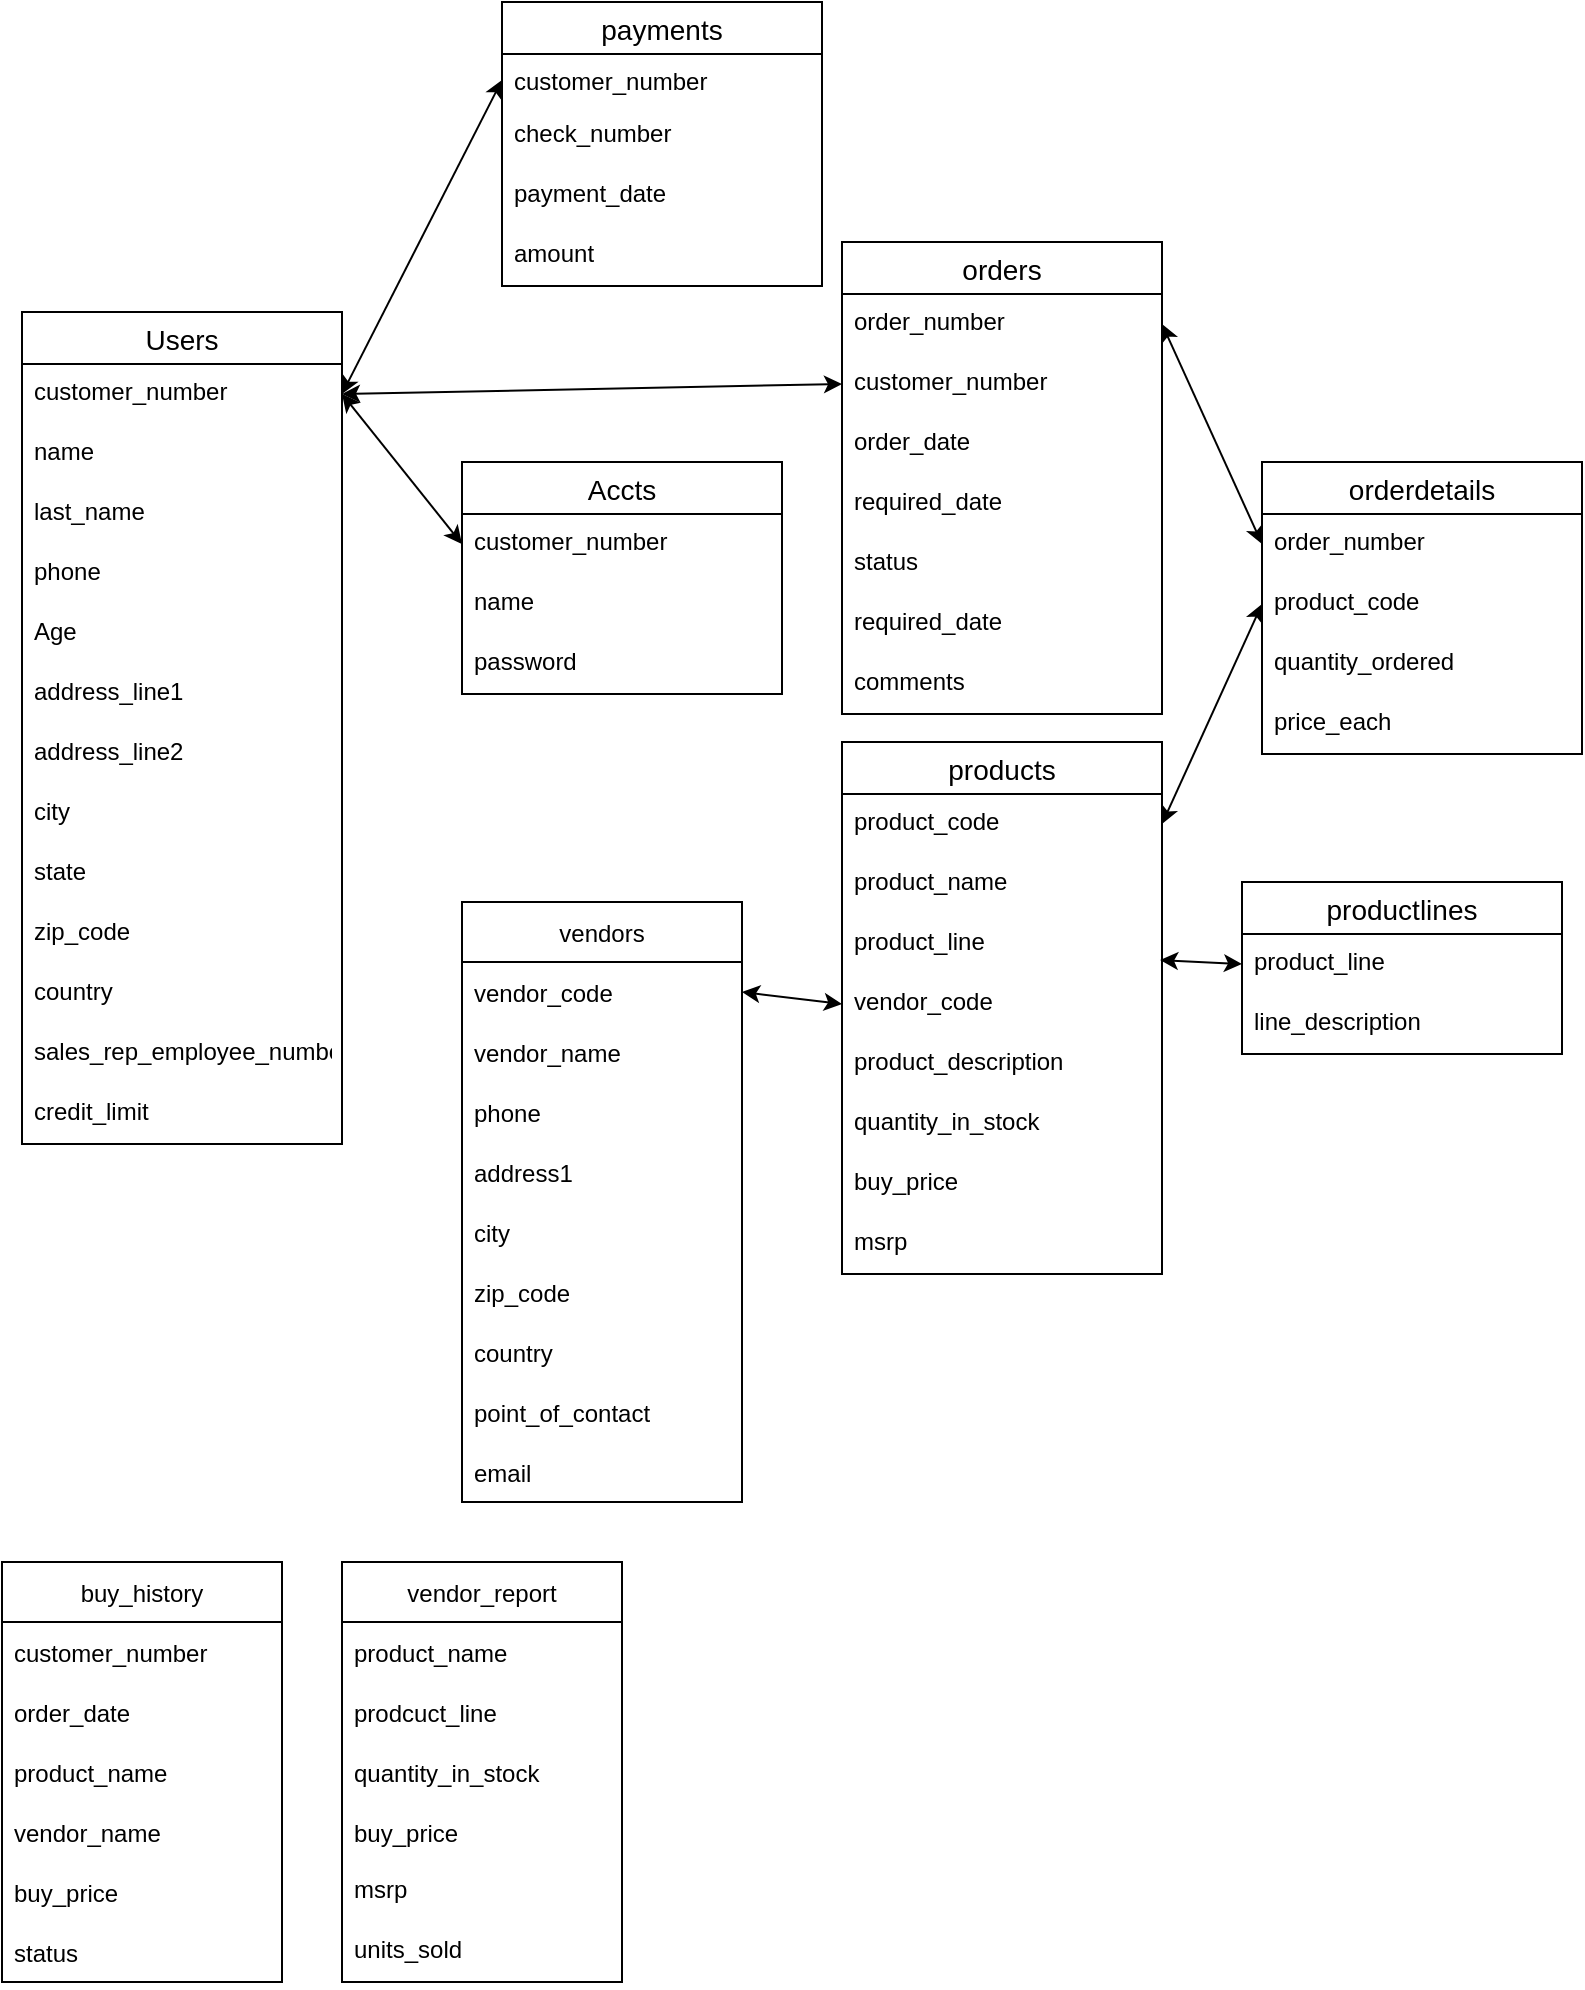 <mxfile version="17.2.1" type="github">
  <diagram id="ZhqZU5vrMb9bx7gD5x5g" name="Page-1">
    <mxGraphModel dx="1342" dy="612" grid="1" gridSize="10" guides="1" tooltips="1" connect="1" arrows="1" fold="1" page="1" pageScale="1" pageWidth="850" pageHeight="1100" math="0" shadow="0">
      <root>
        <mxCell id="0" />
        <mxCell id="1" parent="0" />
        <mxCell id="EW5LBITRxnvQ_Du6gGeP-14" value="Users" style="swimlane;fontStyle=0;childLayout=stackLayout;horizontal=1;startSize=26;horizontalStack=0;resizeParent=1;resizeParentMax=0;resizeLast=0;collapsible=1;marginBottom=0;align=center;fontSize=14;" parent="1" vertex="1">
          <mxGeometry x="50" y="255" width="160" height="416" as="geometry" />
        </mxCell>
        <mxCell id="EW5LBITRxnvQ_Du6gGeP-17" value="customer_number" style="text;strokeColor=none;fillColor=none;spacingLeft=4;spacingRight=4;overflow=hidden;rotatable=0;points=[[0,0.5],[1,0.5]];portConstraint=eastwest;fontSize=12;" parent="EW5LBITRxnvQ_Du6gGeP-14" vertex="1">
          <mxGeometry y="26" width="160" height="30" as="geometry" />
        </mxCell>
        <mxCell id="EW5LBITRxnvQ_Du6gGeP-15" value="name" style="text;strokeColor=none;fillColor=none;spacingLeft=4;spacingRight=4;overflow=hidden;rotatable=0;points=[[0,0.5],[1,0.5]];portConstraint=eastwest;fontSize=12;" parent="EW5LBITRxnvQ_Du6gGeP-14" vertex="1">
          <mxGeometry y="56" width="160" height="30" as="geometry" />
        </mxCell>
        <mxCell id="EW5LBITRxnvQ_Du6gGeP-16" value="last_name" style="text;strokeColor=none;fillColor=none;spacingLeft=4;spacingRight=4;overflow=hidden;rotatable=0;points=[[0,0.5],[1,0.5]];portConstraint=eastwest;fontSize=12;" parent="EW5LBITRxnvQ_Du6gGeP-14" vertex="1">
          <mxGeometry y="86" width="160" height="30" as="geometry" />
        </mxCell>
        <mxCell id="EW5LBITRxnvQ_Du6gGeP-18" value="phone" style="text;strokeColor=none;fillColor=none;spacingLeft=4;spacingRight=4;overflow=hidden;rotatable=0;points=[[0,0.5],[1,0.5]];portConstraint=eastwest;fontSize=12;" parent="EW5LBITRxnvQ_Du6gGeP-14" vertex="1">
          <mxGeometry y="116" width="160" height="30" as="geometry" />
        </mxCell>
        <mxCell id="EW5LBITRxnvQ_Du6gGeP-62" value="Age" style="text;strokeColor=none;fillColor=none;spacingLeft=4;spacingRight=4;overflow=hidden;rotatable=0;points=[[0,0.5],[1,0.5]];portConstraint=eastwest;fontSize=12;" parent="EW5LBITRxnvQ_Du6gGeP-14" vertex="1">
          <mxGeometry y="146" width="160" height="30" as="geometry" />
        </mxCell>
        <mxCell id="EW5LBITRxnvQ_Du6gGeP-65" value="address_line1" style="text;strokeColor=none;fillColor=none;spacingLeft=4;spacingRight=4;overflow=hidden;rotatable=0;points=[[0,0.5],[1,0.5]];portConstraint=eastwest;fontSize=12;" parent="EW5LBITRxnvQ_Du6gGeP-14" vertex="1">
          <mxGeometry y="176" width="160" height="30" as="geometry" />
        </mxCell>
        <mxCell id="EW5LBITRxnvQ_Du6gGeP-66" value="address_line2" style="text;strokeColor=none;fillColor=none;spacingLeft=4;spacingRight=4;overflow=hidden;rotatable=0;points=[[0,0.5],[1,0.5]];portConstraint=eastwest;fontSize=12;" parent="EW5LBITRxnvQ_Du6gGeP-14" vertex="1">
          <mxGeometry y="206" width="160" height="30" as="geometry" />
        </mxCell>
        <mxCell id="EW5LBITRxnvQ_Du6gGeP-63" value="city" style="text;strokeColor=none;fillColor=none;spacingLeft=4;spacingRight=4;overflow=hidden;rotatable=0;points=[[0,0.5],[1,0.5]];portConstraint=eastwest;fontSize=12;" parent="EW5LBITRxnvQ_Du6gGeP-14" vertex="1">
          <mxGeometry y="236" width="160" height="30" as="geometry" />
        </mxCell>
        <mxCell id="EW5LBITRxnvQ_Du6gGeP-64" value="state" style="text;strokeColor=none;fillColor=none;spacingLeft=4;spacingRight=4;overflow=hidden;rotatable=0;points=[[0,0.5],[1,0.5]];portConstraint=eastwest;fontSize=12;" parent="EW5LBITRxnvQ_Du6gGeP-14" vertex="1">
          <mxGeometry y="266" width="160" height="30" as="geometry" />
        </mxCell>
        <mxCell id="EW5LBITRxnvQ_Du6gGeP-24" value="zip_code" style="text;strokeColor=none;fillColor=none;spacingLeft=4;spacingRight=4;overflow=hidden;rotatable=0;points=[[0,0.5],[1,0.5]];portConstraint=eastwest;fontSize=12;" parent="EW5LBITRxnvQ_Du6gGeP-14" vertex="1">
          <mxGeometry y="296" width="160" height="30" as="geometry" />
        </mxCell>
        <mxCell id="EW5LBITRxnvQ_Du6gGeP-67" value="country" style="text;strokeColor=none;fillColor=none;spacingLeft=4;spacingRight=4;overflow=hidden;rotatable=0;points=[[0,0.5],[1,0.5]];portConstraint=eastwest;fontSize=12;" parent="EW5LBITRxnvQ_Du6gGeP-14" vertex="1">
          <mxGeometry y="326" width="160" height="30" as="geometry" />
        </mxCell>
        <mxCell id="EW5LBITRxnvQ_Du6gGeP-68" value="sales_rep_employee_number" style="text;strokeColor=none;fillColor=none;spacingLeft=4;spacingRight=4;overflow=hidden;rotatable=0;points=[[0,0.5],[1,0.5]];portConstraint=eastwest;fontSize=12;" parent="EW5LBITRxnvQ_Du6gGeP-14" vertex="1">
          <mxGeometry y="356" width="160" height="30" as="geometry" />
        </mxCell>
        <mxCell id="EW5LBITRxnvQ_Du6gGeP-69" value="credit_limit" style="text;strokeColor=none;fillColor=none;spacingLeft=4;spacingRight=4;overflow=hidden;rotatable=0;points=[[0,0.5],[1,0.5]];portConstraint=eastwest;fontSize=12;" parent="EW5LBITRxnvQ_Du6gGeP-14" vertex="1">
          <mxGeometry y="386" width="160" height="30" as="geometry" />
        </mxCell>
        <mxCell id="EW5LBITRxnvQ_Du6gGeP-25" value="Accts" style="swimlane;fontStyle=0;childLayout=stackLayout;horizontal=1;startSize=26;horizontalStack=0;resizeParent=1;resizeParentMax=0;resizeLast=0;collapsible=1;marginBottom=0;align=center;fontSize=14;" parent="1" vertex="1">
          <mxGeometry x="270" y="330" width="160" height="116" as="geometry" />
        </mxCell>
        <mxCell id="EW5LBITRxnvQ_Du6gGeP-26" value="customer_number" style="text;strokeColor=none;fillColor=none;spacingLeft=4;spacingRight=4;overflow=hidden;rotatable=0;points=[[0,0.5],[1,0.5]];portConstraint=eastwest;fontSize=12;" parent="EW5LBITRxnvQ_Du6gGeP-25" vertex="1">
          <mxGeometry y="26" width="160" height="30" as="geometry" />
        </mxCell>
        <mxCell id="EW5LBITRxnvQ_Du6gGeP-27" value="name" style="text;strokeColor=none;fillColor=none;spacingLeft=4;spacingRight=4;overflow=hidden;rotatable=0;points=[[0,0.5],[1,0.5]];portConstraint=eastwest;fontSize=12;" parent="EW5LBITRxnvQ_Du6gGeP-25" vertex="1">
          <mxGeometry y="56" width="160" height="30" as="geometry" />
        </mxCell>
        <mxCell id="EW5LBITRxnvQ_Du6gGeP-28" value="password" style="text;strokeColor=none;fillColor=none;spacingLeft=4;spacingRight=4;overflow=hidden;rotatable=0;points=[[0,0.5],[1,0.5]];portConstraint=eastwest;fontSize=12;" parent="EW5LBITRxnvQ_Du6gGeP-25" vertex="1">
          <mxGeometry y="86" width="160" height="30" as="geometry" />
        </mxCell>
        <mxCell id="EW5LBITRxnvQ_Du6gGeP-29" value="products" style="swimlane;fontStyle=0;childLayout=stackLayout;horizontal=1;startSize=26;horizontalStack=0;resizeParent=1;resizeParentMax=0;resizeLast=0;collapsible=1;marginBottom=0;align=center;fontSize=14;" parent="1" vertex="1">
          <mxGeometry x="460" y="470" width="160" height="266" as="geometry" />
        </mxCell>
        <mxCell id="EW5LBITRxnvQ_Du6gGeP-30" value="product_code" style="text;strokeColor=none;fillColor=none;spacingLeft=4;spacingRight=4;overflow=hidden;rotatable=0;points=[[0,0.5],[1,0.5]];portConstraint=eastwest;fontSize=12;" parent="EW5LBITRxnvQ_Du6gGeP-29" vertex="1">
          <mxGeometry y="26" width="160" height="30" as="geometry" />
        </mxCell>
        <mxCell id="EW5LBITRxnvQ_Du6gGeP-31" value="product_name" style="text;strokeColor=none;fillColor=none;spacingLeft=4;spacingRight=4;overflow=hidden;rotatable=0;points=[[0,0.5],[1,0.5]];portConstraint=eastwest;fontSize=12;" parent="EW5LBITRxnvQ_Du6gGeP-29" vertex="1">
          <mxGeometry y="56" width="160" height="30" as="geometry" />
        </mxCell>
        <mxCell id="EW5LBITRxnvQ_Du6gGeP-33" value="product_line" style="text;strokeColor=none;fillColor=none;spacingLeft=4;spacingRight=4;overflow=hidden;rotatable=0;points=[[0,0.5],[1,0.5]];portConstraint=eastwest;fontSize=12;" parent="EW5LBITRxnvQ_Du6gGeP-29" vertex="1">
          <mxGeometry y="86" width="160" height="30" as="geometry" />
        </mxCell>
        <mxCell id="EW5LBITRxnvQ_Du6gGeP-34" value="vendor_code" style="text;strokeColor=none;fillColor=none;spacingLeft=4;spacingRight=4;overflow=hidden;rotatable=0;points=[[0,0.5],[1,0.5]];portConstraint=eastwest;fontSize=12;" parent="EW5LBITRxnvQ_Du6gGeP-29" vertex="1">
          <mxGeometry y="116" width="160" height="30" as="geometry" />
        </mxCell>
        <mxCell id="EW5LBITRxnvQ_Du6gGeP-37" value="product_description" style="text;strokeColor=none;fillColor=none;spacingLeft=4;spacingRight=4;overflow=hidden;rotatable=0;points=[[0,0.5],[1,0.5]];portConstraint=eastwest;fontSize=12;" parent="EW5LBITRxnvQ_Du6gGeP-29" vertex="1">
          <mxGeometry y="146" width="160" height="30" as="geometry" />
        </mxCell>
        <mxCell id="EW5LBITRxnvQ_Du6gGeP-36" value="quantity_in_stock" style="text;strokeColor=none;fillColor=none;spacingLeft=4;spacingRight=4;overflow=hidden;rotatable=0;points=[[0,0.5],[1,0.5]];portConstraint=eastwest;fontSize=12;" parent="EW5LBITRxnvQ_Du6gGeP-29" vertex="1">
          <mxGeometry y="176" width="160" height="30" as="geometry" />
        </mxCell>
        <mxCell id="EW5LBITRxnvQ_Du6gGeP-35" value="buy_price" style="text;strokeColor=none;fillColor=none;spacingLeft=4;spacingRight=4;overflow=hidden;rotatable=0;points=[[0,0.5],[1,0.5]];portConstraint=eastwest;fontSize=12;" parent="EW5LBITRxnvQ_Du6gGeP-29" vertex="1">
          <mxGeometry y="206" width="160" height="30" as="geometry" />
        </mxCell>
        <mxCell id="EW5LBITRxnvQ_Du6gGeP-32" value="msrp" style="text;strokeColor=none;fillColor=none;spacingLeft=4;spacingRight=4;overflow=hidden;rotatable=0;points=[[0,0.5],[1,0.5]];portConstraint=eastwest;fontSize=12;" parent="EW5LBITRxnvQ_Du6gGeP-29" vertex="1">
          <mxGeometry y="236" width="160" height="30" as="geometry" />
        </mxCell>
        <mxCell id="EW5LBITRxnvQ_Du6gGeP-38" value="productlines" style="swimlane;fontStyle=0;childLayout=stackLayout;horizontal=1;startSize=26;horizontalStack=0;resizeParent=1;resizeParentMax=0;resizeLast=0;collapsible=1;marginBottom=0;align=center;fontSize=14;" parent="1" vertex="1">
          <mxGeometry x="660" y="540" width="160" height="86" as="geometry" />
        </mxCell>
        <mxCell id="EW5LBITRxnvQ_Du6gGeP-39" value="product_line" style="text;strokeColor=none;fillColor=none;spacingLeft=4;spacingRight=4;overflow=hidden;rotatable=0;points=[[0,0.5],[1,0.5]];portConstraint=eastwest;fontSize=12;" parent="EW5LBITRxnvQ_Du6gGeP-38" vertex="1">
          <mxGeometry y="26" width="160" height="30" as="geometry" />
        </mxCell>
        <mxCell id="EW5LBITRxnvQ_Du6gGeP-40" value="line_description" style="text;strokeColor=none;fillColor=none;spacingLeft=4;spacingRight=4;overflow=hidden;rotatable=0;points=[[0,0.5],[1,0.5]];portConstraint=eastwest;fontSize=12;" parent="EW5LBITRxnvQ_Du6gGeP-38" vertex="1">
          <mxGeometry y="56" width="160" height="30" as="geometry" />
        </mxCell>
        <mxCell id="EW5LBITRxnvQ_Du6gGeP-43" value="orders" style="swimlane;fontStyle=0;childLayout=stackLayout;horizontal=1;startSize=26;horizontalStack=0;resizeParent=1;resizeParentMax=0;resizeLast=0;collapsible=1;marginBottom=0;align=center;fontSize=14;" parent="1" vertex="1">
          <mxGeometry x="460" y="220" width="160" height="236" as="geometry" />
        </mxCell>
        <mxCell id="EW5LBITRxnvQ_Du6gGeP-44" value="order_number" style="text;strokeColor=none;fillColor=none;spacingLeft=4;spacingRight=4;overflow=hidden;rotatable=0;points=[[0,0.5],[1,0.5]];portConstraint=eastwest;fontSize=12;" parent="EW5LBITRxnvQ_Du6gGeP-43" vertex="1">
          <mxGeometry y="26" width="160" height="30" as="geometry" />
        </mxCell>
        <mxCell id="EW5LBITRxnvQ_Du6gGeP-48" value="customer_number" style="text;strokeColor=none;fillColor=none;spacingLeft=4;spacingRight=4;overflow=hidden;rotatable=0;points=[[0,0.5],[1,0.5]];portConstraint=eastwest;fontSize=12;" parent="EW5LBITRxnvQ_Du6gGeP-43" vertex="1">
          <mxGeometry y="56" width="160" height="30" as="geometry" />
        </mxCell>
        <mxCell id="EW5LBITRxnvQ_Du6gGeP-45" value="order_date" style="text;strokeColor=none;fillColor=none;spacingLeft=4;spacingRight=4;overflow=hidden;rotatable=0;points=[[0,0.5],[1,0.5]];portConstraint=eastwest;fontSize=12;" parent="EW5LBITRxnvQ_Du6gGeP-43" vertex="1">
          <mxGeometry y="86" width="160" height="30" as="geometry" />
        </mxCell>
        <mxCell id="EW5LBITRxnvQ_Du6gGeP-46" value="required_date" style="text;strokeColor=none;fillColor=none;spacingLeft=4;spacingRight=4;overflow=hidden;rotatable=0;points=[[0,0.5],[1,0.5]];portConstraint=eastwest;fontSize=12;" parent="EW5LBITRxnvQ_Du6gGeP-43" vertex="1">
          <mxGeometry y="116" width="160" height="30" as="geometry" />
        </mxCell>
        <mxCell id="EW5LBITRxnvQ_Du6gGeP-47" value="status" style="text;strokeColor=none;fillColor=none;spacingLeft=4;spacingRight=4;overflow=hidden;rotatable=0;points=[[0,0.5],[1,0.5]];portConstraint=eastwest;fontSize=12;" parent="EW5LBITRxnvQ_Du6gGeP-43" vertex="1">
          <mxGeometry y="146" width="160" height="30" as="geometry" />
        </mxCell>
        <mxCell id="EW5LBITRxnvQ_Du6gGeP-49" value="required_date" style="text;strokeColor=none;fillColor=none;spacingLeft=4;spacingRight=4;overflow=hidden;rotatable=0;points=[[0,0.5],[1,0.5]];portConstraint=eastwest;fontSize=12;" parent="EW5LBITRxnvQ_Du6gGeP-43" vertex="1">
          <mxGeometry y="176" width="160" height="30" as="geometry" />
        </mxCell>
        <mxCell id="EW5LBITRxnvQ_Du6gGeP-50" value="comments" style="text;strokeColor=none;fillColor=none;spacingLeft=4;spacingRight=4;overflow=hidden;rotatable=0;points=[[0,0.5],[1,0.5]];portConstraint=eastwest;fontSize=12;" parent="EW5LBITRxnvQ_Du6gGeP-43" vertex="1">
          <mxGeometry y="206" width="160" height="30" as="geometry" />
        </mxCell>
        <mxCell id="EW5LBITRxnvQ_Du6gGeP-51" value="orderdetails" style="swimlane;fontStyle=0;childLayout=stackLayout;horizontal=1;startSize=26;horizontalStack=0;resizeParent=1;resizeParentMax=0;resizeLast=0;collapsible=1;marginBottom=0;align=center;fontSize=14;" parent="1" vertex="1">
          <mxGeometry x="670" y="330" width="160" height="146" as="geometry" />
        </mxCell>
        <mxCell id="EW5LBITRxnvQ_Du6gGeP-52" value="order_number" style="text;strokeColor=none;fillColor=none;spacingLeft=4;spacingRight=4;overflow=hidden;rotatable=0;points=[[0,0.5],[1,0.5]];portConstraint=eastwest;fontSize=12;" parent="EW5LBITRxnvQ_Du6gGeP-51" vertex="1">
          <mxGeometry y="26" width="160" height="30" as="geometry" />
        </mxCell>
        <mxCell id="EW5LBITRxnvQ_Du6gGeP-53" value="product_code" style="text;strokeColor=none;fillColor=none;spacingLeft=4;spacingRight=4;overflow=hidden;rotatable=0;points=[[0,0.5],[1,0.5]];portConstraint=eastwest;fontSize=12;" parent="EW5LBITRxnvQ_Du6gGeP-51" vertex="1">
          <mxGeometry y="56" width="160" height="30" as="geometry" />
        </mxCell>
        <mxCell id="EW5LBITRxnvQ_Du6gGeP-55" value="quantity_ordered" style="text;strokeColor=none;fillColor=none;spacingLeft=4;spacingRight=4;overflow=hidden;rotatable=0;points=[[0,0.5],[1,0.5]];portConstraint=eastwest;fontSize=12;" parent="EW5LBITRxnvQ_Du6gGeP-51" vertex="1">
          <mxGeometry y="86" width="160" height="30" as="geometry" />
        </mxCell>
        <mxCell id="EW5LBITRxnvQ_Du6gGeP-54" value="price_each" style="text;strokeColor=none;fillColor=none;spacingLeft=4;spacingRight=4;overflow=hidden;rotatable=0;points=[[0,0.5],[1,0.5]];portConstraint=eastwest;fontSize=12;" parent="EW5LBITRxnvQ_Du6gGeP-51" vertex="1">
          <mxGeometry y="116" width="160" height="30" as="geometry" />
        </mxCell>
        <mxCell id="EW5LBITRxnvQ_Du6gGeP-57" value="payments" style="swimlane;fontStyle=0;childLayout=stackLayout;horizontal=1;startSize=26;horizontalStack=0;resizeParent=1;resizeParentMax=0;resizeLast=0;collapsible=1;marginBottom=0;align=center;fontSize=14;" parent="1" vertex="1">
          <mxGeometry x="290" y="100" width="160" height="142" as="geometry" />
        </mxCell>
        <mxCell id="EW5LBITRxnvQ_Du6gGeP-58" value="customer_number" style="text;strokeColor=none;fillColor=none;spacingLeft=4;spacingRight=4;overflow=hidden;rotatable=0;points=[[0,0.5],[1,0.5]];portConstraint=eastwest;fontSize=12;" parent="EW5LBITRxnvQ_Du6gGeP-57" vertex="1">
          <mxGeometry y="26" width="160" height="26" as="geometry" />
        </mxCell>
        <mxCell id="EW5LBITRxnvQ_Du6gGeP-59" value="check_number" style="text;strokeColor=none;fillColor=none;spacingLeft=4;spacingRight=4;overflow=hidden;rotatable=0;points=[[0,0.5],[1,0.5]];portConstraint=eastwest;fontSize=12;" parent="EW5LBITRxnvQ_Du6gGeP-57" vertex="1">
          <mxGeometry y="52" width="160" height="30" as="geometry" />
        </mxCell>
        <mxCell id="EW5LBITRxnvQ_Du6gGeP-60" value="payment_date" style="text;strokeColor=none;fillColor=none;spacingLeft=4;spacingRight=4;overflow=hidden;rotatable=0;points=[[0,0.5],[1,0.5]];portConstraint=eastwest;fontSize=12;" parent="EW5LBITRxnvQ_Du6gGeP-57" vertex="1">
          <mxGeometry y="82" width="160" height="30" as="geometry" />
        </mxCell>
        <mxCell id="EW5LBITRxnvQ_Du6gGeP-61" value="amount" style="text;strokeColor=none;fillColor=none;spacingLeft=4;spacingRight=4;overflow=hidden;rotatable=0;points=[[0,0.5],[1,0.5]];portConstraint=eastwest;fontSize=12;" parent="EW5LBITRxnvQ_Du6gGeP-57" vertex="1">
          <mxGeometry y="112" width="160" height="30" as="geometry" />
        </mxCell>
        <mxCell id="TD15ZFLDv4cQ6IkvFPlC-3" value="" style="endArrow=classic;startArrow=classic;html=1;rounded=0;exitX=1;exitY=0.5;exitDx=0;exitDy=0;entryX=0;entryY=0.5;entryDx=0;entryDy=0;" edge="1" parent="1" source="EW5LBITRxnvQ_Du6gGeP-17" target="EW5LBITRxnvQ_Du6gGeP-58">
          <mxGeometry width="50" height="50" relative="1" as="geometry">
            <mxPoint x="360" y="290" as="sourcePoint" />
            <mxPoint x="410" y="170" as="targetPoint" />
          </mxGeometry>
        </mxCell>
        <mxCell id="TD15ZFLDv4cQ6IkvFPlC-4" value="" style="endArrow=classic;startArrow=classic;html=1;rounded=0;exitX=1;exitY=0.5;exitDx=0;exitDy=0;entryX=0;entryY=0.5;entryDx=0;entryDy=0;" edge="1" parent="1" source="EW5LBITRxnvQ_Du6gGeP-17" target="EW5LBITRxnvQ_Du6gGeP-26">
          <mxGeometry width="50" height="50" relative="1" as="geometry">
            <mxPoint x="220" y="211" as="sourcePoint" />
            <mxPoint x="300" y="149" as="targetPoint" />
          </mxGeometry>
        </mxCell>
        <mxCell id="TD15ZFLDv4cQ6IkvFPlC-5" value="" style="endArrow=classic;startArrow=classic;html=1;rounded=0;exitX=1;exitY=0.5;exitDx=0;exitDy=0;entryX=0;entryY=0.5;entryDx=0;entryDy=0;" edge="1" parent="1" source="EW5LBITRxnvQ_Du6gGeP-44" target="EW5LBITRxnvQ_Du6gGeP-52">
          <mxGeometry width="50" height="50" relative="1" as="geometry">
            <mxPoint x="670" y="120" as="sourcePoint" />
            <mxPoint x="720" y="70" as="targetPoint" />
          </mxGeometry>
        </mxCell>
        <mxCell id="TD15ZFLDv4cQ6IkvFPlC-6" value="" style="endArrow=classic;startArrow=classic;html=1;rounded=0;exitX=1;exitY=0.5;exitDx=0;exitDy=0;entryX=0;entryY=0.5;entryDx=0;entryDy=0;" edge="1" parent="1" source="EW5LBITRxnvQ_Du6gGeP-30" target="EW5LBITRxnvQ_Du6gGeP-53">
          <mxGeometry width="50" height="50" relative="1" as="geometry">
            <mxPoint x="600" y="490" as="sourcePoint" />
            <mxPoint x="650" y="440" as="targetPoint" />
          </mxGeometry>
        </mxCell>
        <mxCell id="TD15ZFLDv4cQ6IkvFPlC-7" value="" style="endArrow=classic;startArrow=classic;html=1;rounded=0;exitX=0.994;exitY=0.767;exitDx=0;exitDy=0;entryX=0;entryY=0.5;entryDx=0;entryDy=0;exitPerimeter=0;" edge="1" parent="1" source="EW5LBITRxnvQ_Du6gGeP-33" target="EW5LBITRxnvQ_Du6gGeP-39">
          <mxGeometry width="50" height="50" relative="1" as="geometry">
            <mxPoint x="680" y="632" as="sourcePoint" />
            <mxPoint x="760" y="570" as="targetPoint" />
          </mxGeometry>
        </mxCell>
        <mxCell id="TD15ZFLDv4cQ6IkvFPlC-8" value="" style="endArrow=classic;startArrow=classic;html=1;rounded=0;exitX=1;exitY=0.5;exitDx=0;exitDy=0;entryX=0;entryY=0.5;entryDx=0;entryDy=0;" edge="1" parent="1" source="EW5LBITRxnvQ_Du6gGeP-17" target="EW5LBITRxnvQ_Du6gGeP-48">
          <mxGeometry width="50" height="50" relative="1" as="geometry">
            <mxPoint x="345" y="318" as="sourcePoint" />
            <mxPoint x="395" y="268" as="targetPoint" />
          </mxGeometry>
        </mxCell>
        <mxCell id="TD15ZFLDv4cQ6IkvFPlC-9" value="vendors" style="swimlane;fontStyle=0;childLayout=stackLayout;horizontal=1;startSize=30;horizontalStack=0;resizeParent=1;resizeParentMax=0;resizeLast=0;collapsible=1;marginBottom=0;" vertex="1" parent="1">
          <mxGeometry x="270" y="550" width="140" height="300" as="geometry" />
        </mxCell>
        <mxCell id="TD15ZFLDv4cQ6IkvFPlC-10" value="vendor_code" style="text;strokeColor=none;fillColor=none;align=left;verticalAlign=middle;spacingLeft=4;spacingRight=4;overflow=hidden;points=[[0,0.5],[1,0.5]];portConstraint=eastwest;rotatable=0;" vertex="1" parent="TD15ZFLDv4cQ6IkvFPlC-9">
          <mxGeometry y="30" width="140" height="30" as="geometry" />
        </mxCell>
        <mxCell id="TD15ZFLDv4cQ6IkvFPlC-11" value="vendor_name" style="text;strokeColor=none;fillColor=none;align=left;verticalAlign=middle;spacingLeft=4;spacingRight=4;overflow=hidden;points=[[0,0.5],[1,0.5]];portConstraint=eastwest;rotatable=0;" vertex="1" parent="TD15ZFLDv4cQ6IkvFPlC-9">
          <mxGeometry y="60" width="140" height="30" as="geometry" />
        </mxCell>
        <mxCell id="TD15ZFLDv4cQ6IkvFPlC-12" value="phone" style="text;strokeColor=none;fillColor=none;align=left;verticalAlign=middle;spacingLeft=4;spacingRight=4;overflow=hidden;points=[[0,0.5],[1,0.5]];portConstraint=eastwest;rotatable=0;" vertex="1" parent="TD15ZFLDv4cQ6IkvFPlC-9">
          <mxGeometry y="90" width="140" height="30" as="geometry" />
        </mxCell>
        <mxCell id="TD15ZFLDv4cQ6IkvFPlC-13" value="address1" style="text;strokeColor=none;fillColor=none;align=left;verticalAlign=middle;spacingLeft=4;spacingRight=4;overflow=hidden;points=[[0,0.5],[1,0.5]];portConstraint=eastwest;rotatable=0;" vertex="1" parent="TD15ZFLDv4cQ6IkvFPlC-9">
          <mxGeometry y="120" width="140" height="30" as="geometry" />
        </mxCell>
        <mxCell id="TD15ZFLDv4cQ6IkvFPlC-14" value="city" style="text;strokeColor=none;fillColor=none;align=left;verticalAlign=middle;spacingLeft=4;spacingRight=4;overflow=hidden;points=[[0,0.5],[1,0.5]];portConstraint=eastwest;rotatable=0;" vertex="1" parent="TD15ZFLDv4cQ6IkvFPlC-9">
          <mxGeometry y="150" width="140" height="30" as="geometry" />
        </mxCell>
        <mxCell id="TD15ZFLDv4cQ6IkvFPlC-18" value="zip_code" style="text;strokeColor=none;fillColor=none;align=left;verticalAlign=middle;spacingLeft=4;spacingRight=4;overflow=hidden;points=[[0,0.5],[1,0.5]];portConstraint=eastwest;rotatable=0;" vertex="1" parent="TD15ZFLDv4cQ6IkvFPlC-9">
          <mxGeometry y="180" width="140" height="30" as="geometry" />
        </mxCell>
        <mxCell id="TD15ZFLDv4cQ6IkvFPlC-16" value="country" style="text;strokeColor=none;fillColor=none;align=left;verticalAlign=middle;spacingLeft=4;spacingRight=4;overflow=hidden;points=[[0,0.5],[1,0.5]];portConstraint=eastwest;rotatable=0;" vertex="1" parent="TD15ZFLDv4cQ6IkvFPlC-9">
          <mxGeometry y="210" width="140" height="30" as="geometry" />
        </mxCell>
        <mxCell id="TD15ZFLDv4cQ6IkvFPlC-17" value="point_of_contact" style="text;strokeColor=none;fillColor=none;align=left;verticalAlign=middle;spacingLeft=4;spacingRight=4;overflow=hidden;points=[[0,0.5],[1,0.5]];portConstraint=eastwest;rotatable=0;" vertex="1" parent="TD15ZFLDv4cQ6IkvFPlC-9">
          <mxGeometry y="240" width="140" height="30" as="geometry" />
        </mxCell>
        <mxCell id="TD15ZFLDv4cQ6IkvFPlC-19" value="email" style="text;strokeColor=none;fillColor=none;align=left;verticalAlign=middle;spacingLeft=4;spacingRight=4;overflow=hidden;points=[[0,0.5],[1,0.5]];portConstraint=eastwest;rotatable=0;" vertex="1" parent="TD15ZFLDv4cQ6IkvFPlC-9">
          <mxGeometry y="270" width="140" height="30" as="geometry" />
        </mxCell>
        <mxCell id="TD15ZFLDv4cQ6IkvFPlC-20" value="" style="endArrow=classic;startArrow=classic;html=1;rounded=0;exitX=1;exitY=0.5;exitDx=0;exitDy=0;entryX=0;entryY=0.5;entryDx=0;entryDy=0;" edge="1" parent="1" source="TD15ZFLDv4cQ6IkvFPlC-10" target="EW5LBITRxnvQ_Du6gGeP-34">
          <mxGeometry width="50" height="50" relative="1" as="geometry">
            <mxPoint x="420" y="590" as="sourcePoint" />
            <mxPoint x="470" y="540" as="targetPoint" />
          </mxGeometry>
        </mxCell>
        <mxCell id="TD15ZFLDv4cQ6IkvFPlC-21" value="buy_history" style="swimlane;fontStyle=0;childLayout=stackLayout;horizontal=1;startSize=30;horizontalStack=0;resizeParent=1;resizeParentMax=0;resizeLast=0;collapsible=1;marginBottom=0;" vertex="1" parent="1">
          <mxGeometry x="40" y="880" width="140" height="210" as="geometry" />
        </mxCell>
        <mxCell id="TD15ZFLDv4cQ6IkvFPlC-22" value="customer_number" style="text;strokeColor=none;fillColor=none;align=left;verticalAlign=middle;spacingLeft=4;spacingRight=4;overflow=hidden;points=[[0,0.5],[1,0.5]];portConstraint=eastwest;rotatable=0;" vertex="1" parent="TD15ZFLDv4cQ6IkvFPlC-21">
          <mxGeometry y="30" width="140" height="30" as="geometry" />
        </mxCell>
        <mxCell id="TD15ZFLDv4cQ6IkvFPlC-23" value="order_date" style="text;strokeColor=none;fillColor=none;align=left;verticalAlign=middle;spacingLeft=4;spacingRight=4;overflow=hidden;points=[[0,0.5],[1,0.5]];portConstraint=eastwest;rotatable=0;" vertex="1" parent="TD15ZFLDv4cQ6IkvFPlC-21">
          <mxGeometry y="60" width="140" height="30" as="geometry" />
        </mxCell>
        <mxCell id="TD15ZFLDv4cQ6IkvFPlC-25" value="product_name" style="text;strokeColor=none;fillColor=none;align=left;verticalAlign=middle;spacingLeft=4;spacingRight=4;overflow=hidden;points=[[0,0.5],[1,0.5]];portConstraint=eastwest;rotatable=0;" vertex="1" parent="TD15ZFLDv4cQ6IkvFPlC-21">
          <mxGeometry y="90" width="140" height="30" as="geometry" />
        </mxCell>
        <mxCell id="TD15ZFLDv4cQ6IkvFPlC-26" value="vendor_name" style="text;strokeColor=none;fillColor=none;align=left;verticalAlign=middle;spacingLeft=4;spacingRight=4;overflow=hidden;points=[[0,0.5],[1,0.5]];portConstraint=eastwest;rotatable=0;" vertex="1" parent="TD15ZFLDv4cQ6IkvFPlC-21">
          <mxGeometry y="120" width="140" height="30" as="geometry" />
        </mxCell>
        <mxCell id="TD15ZFLDv4cQ6IkvFPlC-27" value="buy_price" style="text;strokeColor=none;fillColor=none;align=left;verticalAlign=middle;spacingLeft=4;spacingRight=4;overflow=hidden;points=[[0,0.5],[1,0.5]];portConstraint=eastwest;rotatable=0;" vertex="1" parent="TD15ZFLDv4cQ6IkvFPlC-21">
          <mxGeometry y="150" width="140" height="30" as="geometry" />
        </mxCell>
        <mxCell id="TD15ZFLDv4cQ6IkvFPlC-24" value="status" style="text;strokeColor=none;fillColor=none;align=left;verticalAlign=middle;spacingLeft=4;spacingRight=4;overflow=hidden;points=[[0,0.5],[1,0.5]];portConstraint=eastwest;rotatable=0;" vertex="1" parent="TD15ZFLDv4cQ6IkvFPlC-21">
          <mxGeometry y="180" width="140" height="30" as="geometry" />
        </mxCell>
        <mxCell id="TD15ZFLDv4cQ6IkvFPlC-28" value="vendor_report" style="swimlane;fontStyle=0;childLayout=stackLayout;horizontal=1;startSize=30;horizontalStack=0;resizeParent=1;resizeParentMax=0;resizeLast=0;collapsible=1;marginBottom=0;" vertex="1" parent="1">
          <mxGeometry x="210" y="880" width="140" height="210" as="geometry" />
        </mxCell>
        <mxCell id="TD15ZFLDv4cQ6IkvFPlC-29" value="product_name" style="text;strokeColor=none;fillColor=none;align=left;verticalAlign=middle;spacingLeft=4;spacingRight=4;overflow=hidden;points=[[0,0.5],[1,0.5]];portConstraint=eastwest;rotatable=0;" vertex="1" parent="TD15ZFLDv4cQ6IkvFPlC-28">
          <mxGeometry y="30" width="140" height="30" as="geometry" />
        </mxCell>
        <mxCell id="TD15ZFLDv4cQ6IkvFPlC-30" value="prodcuct_line" style="text;strokeColor=none;fillColor=none;align=left;verticalAlign=middle;spacingLeft=4;spacingRight=4;overflow=hidden;points=[[0,0.5],[1,0.5]];portConstraint=eastwest;rotatable=0;" vertex="1" parent="TD15ZFLDv4cQ6IkvFPlC-28">
          <mxGeometry y="60" width="140" height="30" as="geometry" />
        </mxCell>
        <mxCell id="TD15ZFLDv4cQ6IkvFPlC-31" value="quantity_in_stock" style="text;strokeColor=none;fillColor=none;align=left;verticalAlign=middle;spacingLeft=4;spacingRight=4;overflow=hidden;points=[[0,0.5],[1,0.5]];portConstraint=eastwest;rotatable=0;" vertex="1" parent="TD15ZFLDv4cQ6IkvFPlC-28">
          <mxGeometry y="90" width="140" height="30" as="geometry" />
        </mxCell>
        <mxCell id="TD15ZFLDv4cQ6IkvFPlC-32" value="buy_price" style="text;strokeColor=none;fillColor=none;align=left;verticalAlign=middle;spacingLeft=4;spacingRight=4;overflow=hidden;points=[[0,0.5],[1,0.5]];portConstraint=eastwest;rotatable=0;" vertex="1" parent="TD15ZFLDv4cQ6IkvFPlC-28">
          <mxGeometry y="120" width="140" height="30" as="geometry" />
        </mxCell>
        <mxCell id="TD15ZFLDv4cQ6IkvFPlC-35" value="msrp" style="text;strokeColor=none;fillColor=none;spacingLeft=4;spacingRight=4;overflow=hidden;rotatable=0;points=[[0,0.5],[1,0.5]];portConstraint=eastwest;fontSize=12;" vertex="1" parent="TD15ZFLDv4cQ6IkvFPlC-28">
          <mxGeometry y="150" width="140" height="30" as="geometry" />
        </mxCell>
        <mxCell id="TD15ZFLDv4cQ6IkvFPlC-36" value="units_sold" style="text;strokeColor=none;fillColor=none;spacingLeft=4;spacingRight=4;overflow=hidden;rotatable=0;points=[[0,0.5],[1,0.5]];portConstraint=eastwest;fontSize=12;" vertex="1" parent="TD15ZFLDv4cQ6IkvFPlC-28">
          <mxGeometry y="180" width="140" height="30" as="geometry" />
        </mxCell>
      </root>
    </mxGraphModel>
  </diagram>
</mxfile>

